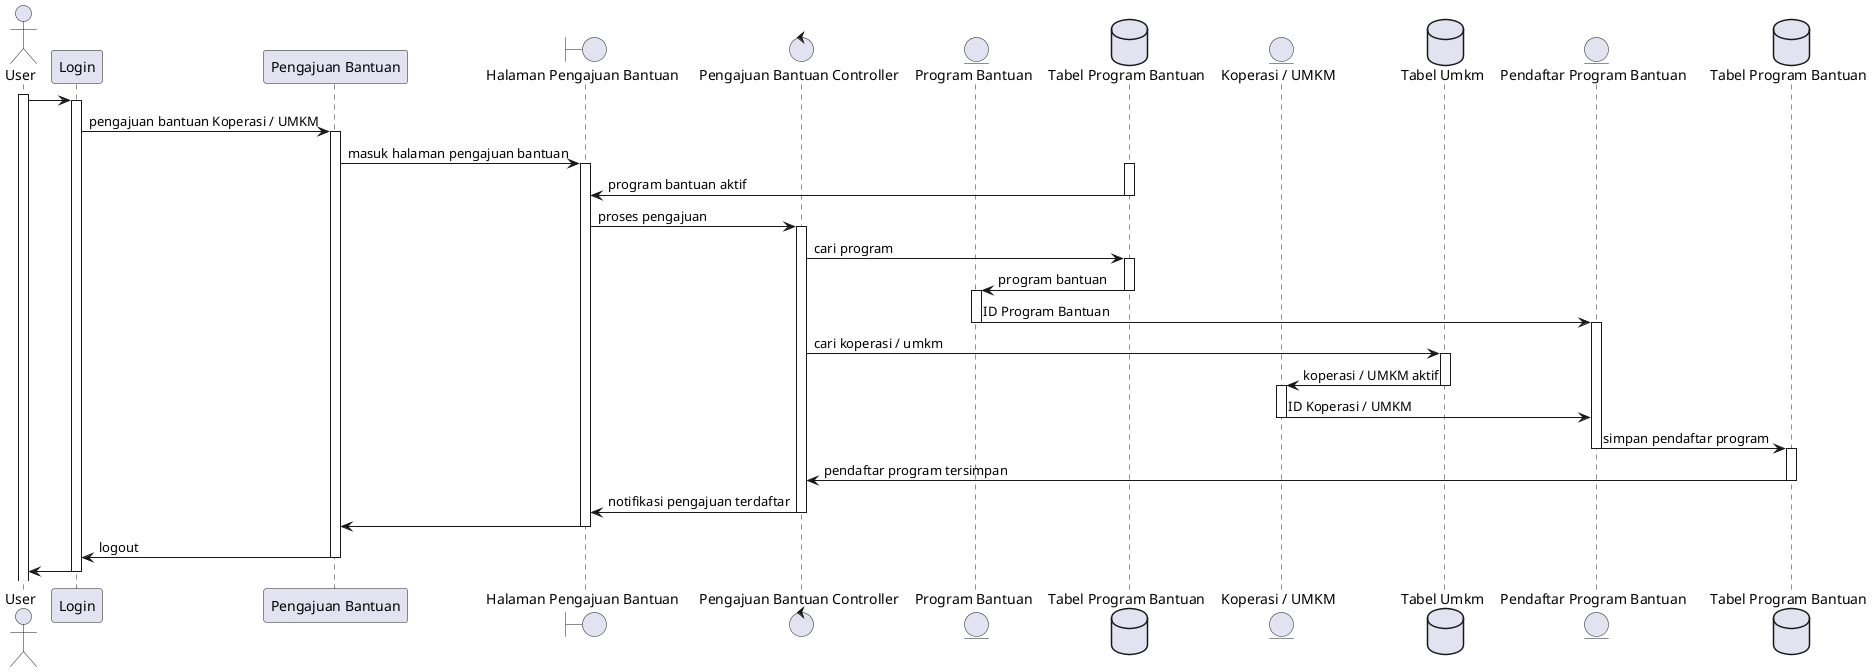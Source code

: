 @startuml

' Delcare
actor User
participant Login
participant "Pengajuan Bantuan" as request_program
boundary "Halaman Pengajuan Bantuan" as request_program_page
control "Pengajuan Bantuan Controller" as request_controller

entity "Program Bantuan" as entity_program
database "Tabel Program Bantuan" as db_programs


entity "Koperasi / UMKM" as entity_umkm
database "Tabel Umkm" as db_umkm
entity "Pendaftar Program Bantuan" as entity_program_member
database "Tabel Program Bantuan" as db_program_member



' Flow
activate User
User -> Login
activate Login

Login -> request_program : pengajuan bantuan Koperasi / UMKM
activate request_program

request_program -> request_program_page : masuk halaman pengajuan bantuan
activate request_program_page
activate db_programs
db_programs -> request_program_page : program bantuan aktif
deactivate db_programs

request_program_page -> request_controller : proses pengajuan
activate request_controller
request_controller -> db_programs : cari program
activate db_programs
db_programs -> entity_program : program bantuan
deactivate db_programs
activate entity_program

entity_program -> entity_program_member : ID Program Bantuan
deactivate entity_program
activate entity_program_member

request_controller -> db_umkm : cari koperasi / umkm
activate db_umkm

db_umkm -> entity_umkm : koperasi / UMKM aktif
deactivate db_umkm
activate entity_umkm
entity_umkm -> entity_program_member : ID Koperasi / UMKM
deactivate entity_umkm

entity_program_member -> db_program_member : simpan pendaftar program
deactivate entity_program_member
activate db_program_member
db_program_member -> request_controller : pendaftar program tersimpan
deactivate db_program_member

request_controller -> request_program_page : notifikasi pengajuan terdaftar
deactivate request_controller

request_program_page -> request_program
deactivate request_program_page

request_program -> Login : logout
deactivate request_program

Login -> User
deactivate Login




@enduml